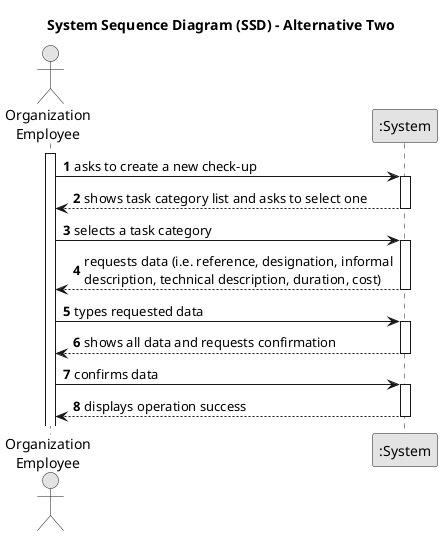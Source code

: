 @startuml
skinparam monochrome true
skinparam packageStyle rectangle
skinparam shadowing false

title System Sequence Diagram (SSD) - Alternative Two

autonumber

actor "Organization\nEmployee" as Employee
participant ":System" as System

activate Employee

    Employee -> System : asks to create a new check-up
    activate System

        System --> Employee : shows task category list and asks to select one
    deactivate System

    Employee -> System : selects a task category
    activate System

        System --> Employee : requests data (i.e. reference, designation, informal\ndescription, technical description, duration, cost)
    deactivate System

    Employee -> System : types requested data
    activate System

        System --> Employee : shows all data and requests confirmation
    deactivate System

    Employee -> System : confirms data
    activate System

        System --> Employee : displays operation success
    deactivate System
@enduml